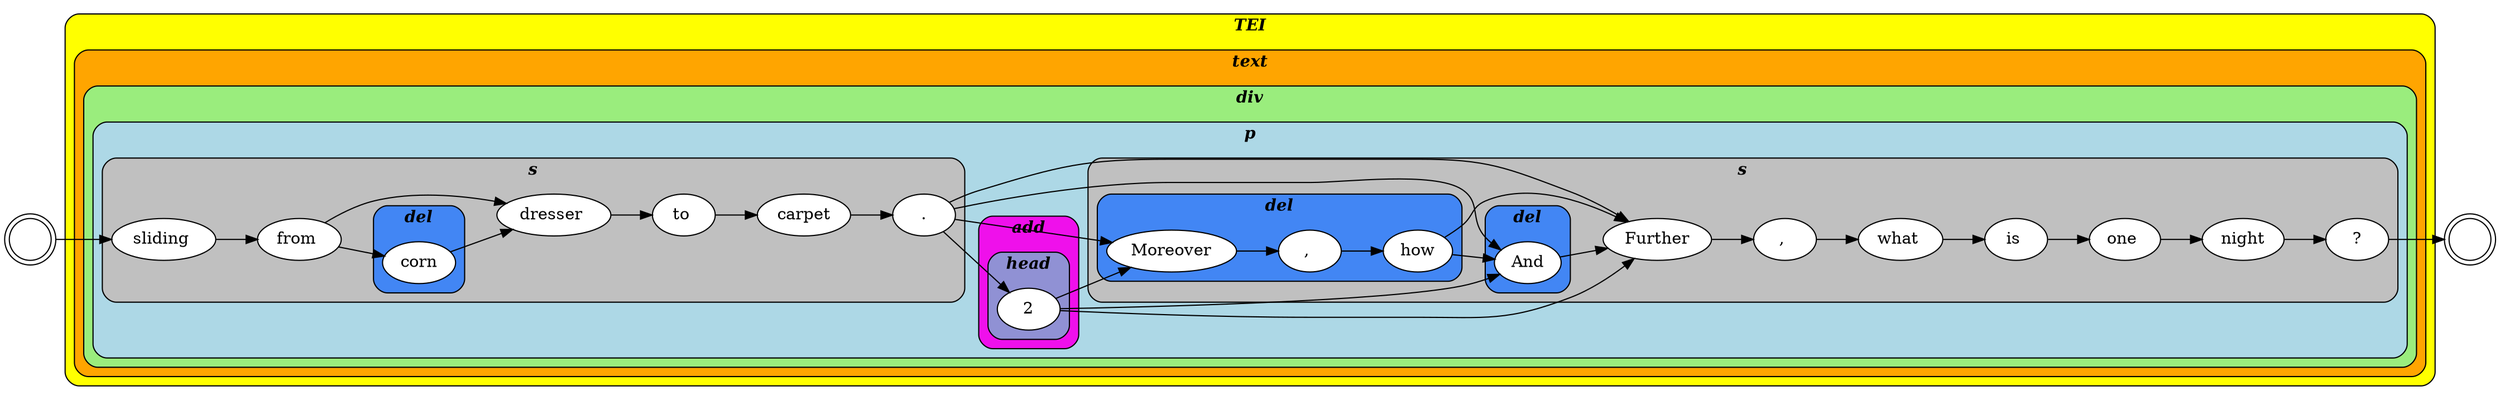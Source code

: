 digraph VariantWitnessGraph{
  graph [rankdir=LR]
  node [style="filled";fillcolor="white"]
  begin [label="";shape=doublecircle,rank=middle]
  subgraph cluster_0 {
    label=<<i><b>TEI</b></i>>
    graph[style="rounded,filled";fillcolor="yellow"]
    subgraph cluster_1 {
      label=<<i><b>text</b></i>>
      graph[style="rounded,filled";fillcolor="orange"]
      subgraph cluster_2 {
        label=<<i><b>div</b></i>>
        graph[style="rounded,filled";fillcolor="#9aed7d"]
        subgraph cluster_3 {
          label=<<i><b>p</b></i>>
          graph[style="rounded,filled";fillcolor="lightblue"]
          subgraph cluster_4 {
            label=<<i><b>s</b></i>>
            graph[style="rounded,filled";fillcolor="grey"]
            IHD_001 [label=<sliding&nbsp;>]
            IHD_002 [label=<from&nbsp;>]
            subgraph cluster_5 {
              label=<<i><b>del</b></i>>
              graph[style="rounded,filled";fillcolor="#4286f4"]
              IHD_003 [label=<corn>]
            }
            IHD_005 [label=<dresser&nbsp;>]
            IHD_006 [label=<to&nbsp;>]
            IHD_007 [label=<carpet>]
            IHD_008 [label=<.>]
          }
          subgraph cluster_6 {
            label=<<i><b>add</b></i>>
            graph[style="rounded,filled";fillcolor="#ef10eb"]
            subgraph cluster_7 {
              label=<<i><b>head</b></i>>
              graph[style="rounded,filled";fillcolor="#9091D4"]
              IHD_009 [label=<2>]
            }
          }
          subgraph cluster_8 {
            label=<<i><b>s</b></i>>
            graph[style="rounded,filled";fillcolor="grey"]
            subgraph cluster_9 {
              label=<<i><b>del</b></i>>
              graph[style="rounded,filled";fillcolor="#4286f4"]
              IHD_010 [label=<Moreover>]
              IHD_011 [label=<,&nbsp;>]
              IHD_012 [label=<how>]
            }
            subgraph cluster_10 {
              label=<<i><b>del</b></i>>
              graph[style="rounded,filled";fillcolor="#4286f4"]
              IHD_013 [label=<And>]
            }
            IHD_015 [label=<Further>]
            IHD_016 [label=<,&nbsp;>]
            IHD_017 [label=<what&nbsp;>]
            IHD_018 [label=<is&nbsp;>]
            IHD_019 [label=<one&nbsp;>]
            IHD_020 [label=<night>]
            IHD_021 [label=<?>]
          }
        }
      }
    }
  }
  end [label="";shape=doublecircle,rank=middle]

  #         sliding    from
  begin ->  IHD_001 -> IHD_002

  # from       corn     dresser
  IHD_002 -> { IHD_003, IHD_005 }

  # corn     dresser    to         carpet     .
  IHD_003 -> IHD_005 -> IHD_006 -> IHD_007 -> IHD_008

  # .          2        Moreover And      Further
  IHD_008 -> { IHD_009, IHD_010, IHD_013, IHD_015 }

  # 2          Moreover And      Further
  IHD_009 -> { IHD_010, IHD_013, IHD_015 }

  # Moreover .          how
  IHD_010 -> IHD_011 -> IHD_012

  # how        And      Further
  IHD_012 -> { IHD_013, IHD_015 }

  # And      Further    ,          what       is         one        night      ?
  IHD_013 -> IHD_015 -> IHD_016 -> IHD_017 -> IHD_018 -> IHD_019 -> IHD_020 -> IHD_021 -> end

}